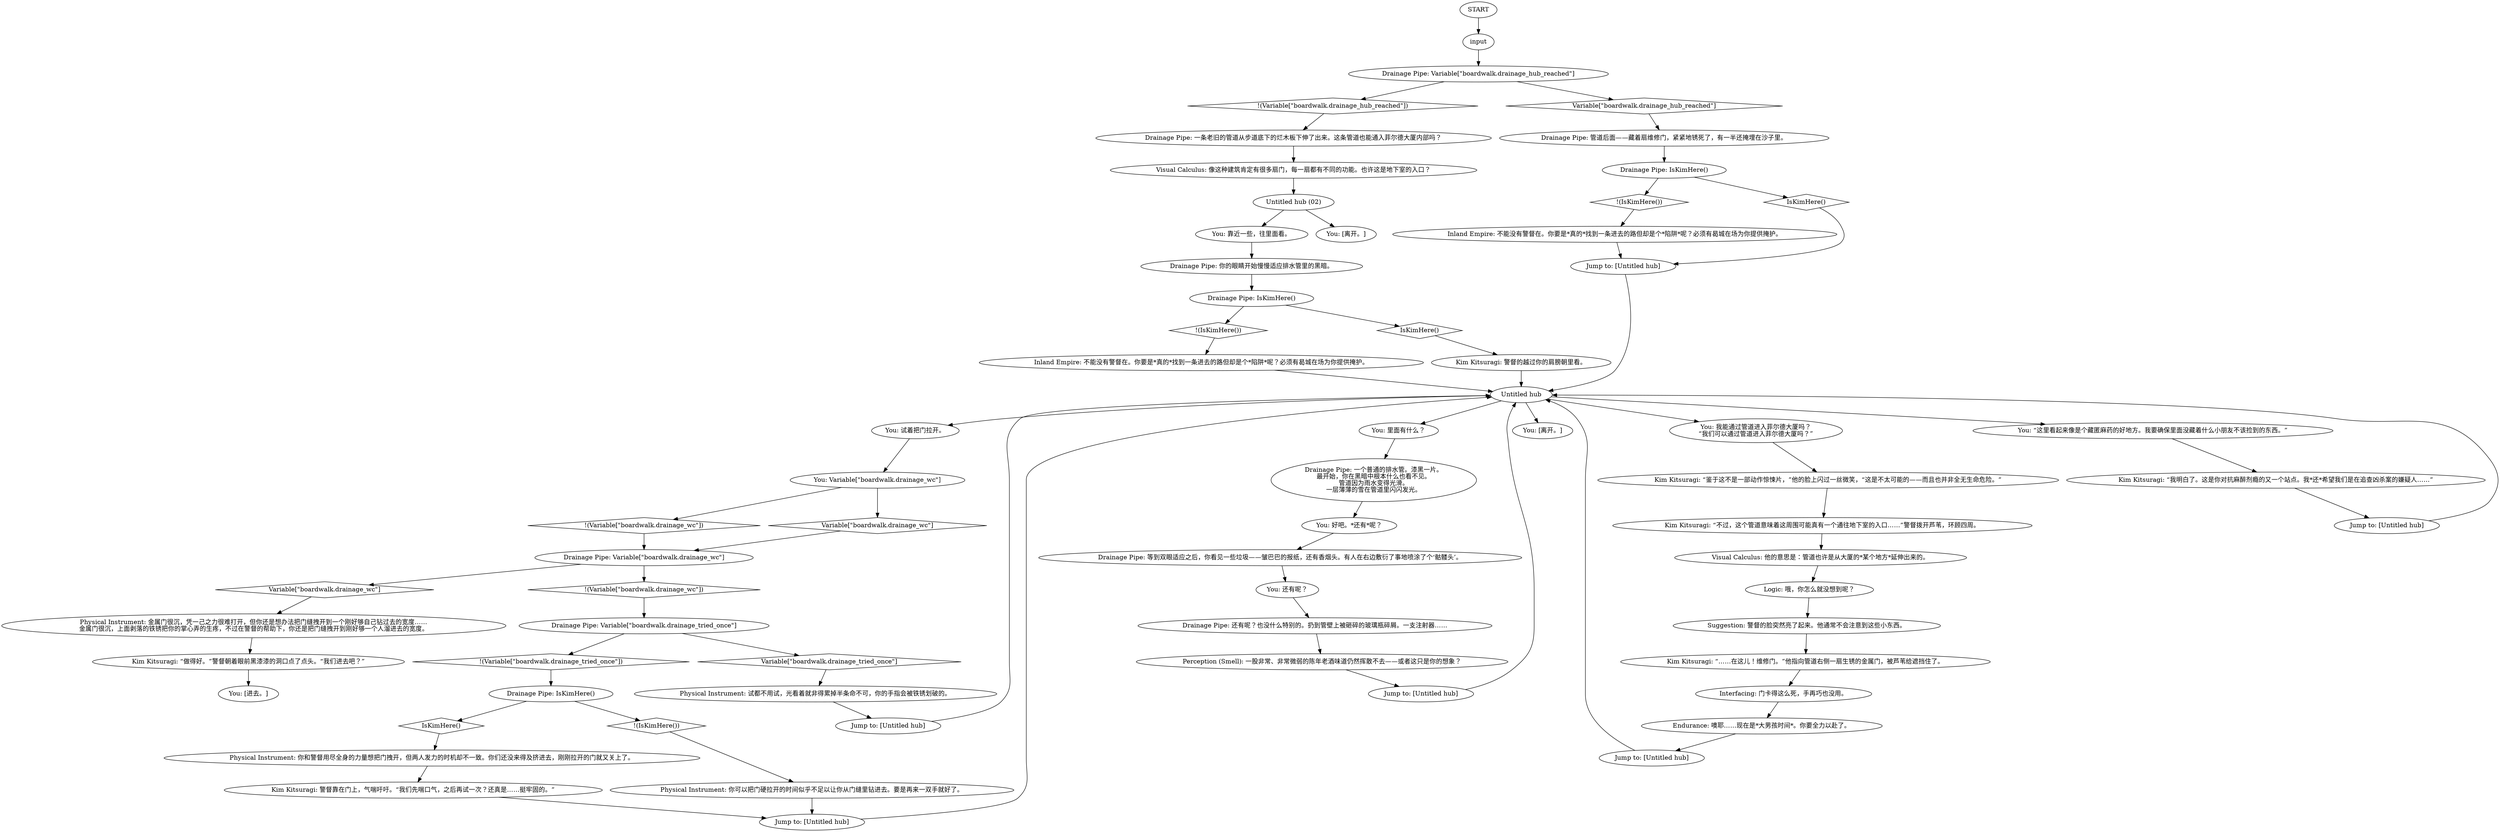 # LAIR / DRAINAGE PIPE
# Alternate path into Feld building.
# ==================================================
digraph G {
	  0 [label="START"];
	  1 [label="input"];
	  2 [label="You: 试着把门拉开。"];
	  3 [label="You: Variable[\"boardwalk.drainage_wc\"]"];
	  4 [label="Variable[\"boardwalk.drainage_wc\"]", shape=diamond];
	  5 [label="!(Variable[\"boardwalk.drainage_wc\"])", shape=diamond];
	  6 [label="Inland Empire: 不能没有警督在。你要是*真的*找到一条进去的路但却是个*陷阱*呢？必须有曷城在场为你提供掩护。"];
	  7 [label="You: 好吧。*还有*呢？"];
	  8 [label="Visual Calculus: 他的意思是：管道也许是从大厦的*某个地方*延伸出来的。"];
	  9 [label="Untitled hub"];
	  10 [label="Physical Instrument: 你可以把门硬拉开的时间似乎不足以让你从门缝里钻进去。要是再来一双手就好了。"];
	  11 [label="Drainage Pipe: IsKimHere()"];
	  12 [label="IsKimHere()", shape=diamond];
	  13 [label="!(IsKimHere())", shape=diamond];
	  15 [label="Drainage Pipe: IsKimHere()"];
	  16 [label="IsKimHere()", shape=diamond];
	  17 [label="!(IsKimHere())", shape=diamond];
	  18 [label="You: 里面有什么？"];
	  19 [label="Drainage Pipe: 还有呢？也没什么特别的。扔到管壁上被砸碎的玻璃瓶碎屑。一支注射器……"];
	  20 [label="Perception (Smell): 一股非常、非常微弱的陈年老酒味道仍然挥散不去——或者这只是你的想象？"];
	  21 [label="Physical Instrument: 试都不用试，光看着就非得累掉半条命不可，你的手指会被铁锈划破的。"];
	  22 [label="Drainage Pipe: Variable[\"boardwalk.drainage_hub_reached\"]"];
	  23 [label="Variable[\"boardwalk.drainage_hub_reached\"]", shape=diamond];
	  24 [label="!(Variable[\"boardwalk.drainage_hub_reached\"])", shape=diamond];
	  25 [label="Drainage Pipe: 管道后面——藏着扇维修门，紧紧地锈死了，有一半还掩埋在沙子里。"];
	  26 [label="Jump to: [Untitled hub]"];
	  27 [label="Kim Kitsuragi: 警督的越过你的肩膀朝里看。"];
	  28 [label="Jump to: [Untitled hub]"];
	  29 [label="You: 还有呢？"];
	  30 [label="Kim Kitsuragi: “我明白了。这是你对抗麻醉剂瘾的又一个站点。我*还*希望我们是在追查凶杀案的嫌疑人……”"];
	  31 [label="Drainage Pipe: 一条老旧的管道从步道底下的烂木板下伸了出来。这条管道也能通入菲尔德大厦内部吗？"];
	  32 [label="Kim Kitsuragi: 警督靠在门上，气喘吁吁。“我们先喘口气，之后再试一次？还真是……挺牢固的。”"];
	  33 [label="Logic: 哦，你怎么就没想到呢？"];
	  34 [label="Physical Instrument: 金属门很沉，凭一己之力很难打开，但你还是想办法把门缝拽开到一个刚好够自己钻过去的宽度……\n金属门很沉，上面剥落的铁锈把你的掌心弄的生疼，不过在警督的帮助下，你还是把门缝拽开到刚好够一个人溜进去的宽度。"];
	  35 [label="Interfacing: 门卡得这么死，手再巧也没用。"];
	  36 [label="Physical Instrument: 你和警督用尽全身的力量想把门拽开，但两人发力的时机却不一致。你们还没来得及挤进去，刚刚拉开的门就又关上了。"];
	  37 [label="You: [离开。]"];
	  38 [label="You: 靠近一些，往里面看。"];
	  39 [label="Jump to: [Untitled hub]"];
	  40 [label="You: 我能通过管道进入菲尔德大厦吗？\n“我们可以通过管道进入菲尔德大厦吗？”"];
	  41 [label="Drainage Pipe: Variable[\"boardwalk.drainage_wc\"]"];
	  42 [label="Variable[\"boardwalk.drainage_wc\"]", shape=diamond];
	  43 [label="!(Variable[\"boardwalk.drainage_wc\"])", shape=diamond];
	  44 [label="You: [离开。]"];
	  45 [label="Suggestion: 警督的脸突然亮了起来。他通常不会注意到这些小东西。"];
	  46 [label="Drainage Pipe: IsKimHere()"];
	  47 [label="IsKimHere()", shape=diamond];
	  48 [label="!(IsKimHere())", shape=diamond];
	  49 [label="Visual Calculus: 像这种建筑肯定有很多扇门，每一扇都有不同的功能。也许这是地下室的入口？"];
	  50 [label="Kim Kitsuragi: “鉴于这不是一部动作惊悚片，”他的脸上闪过一丝微笑，“这是不太可能的——而且也并非全无生命危险。”"];
	  51 [label="Jump to: [Untitled hub]"];
	  52 [label="Drainage Pipe: Variable[\"boardwalk.drainage_tried_once\"]"];
	  53 [label="Variable[\"boardwalk.drainage_tried_once\"]", shape=diamond];
	  54 [label="!(Variable[\"boardwalk.drainage_tried_once\"])", shape=diamond];
	  55 [label="You: [进去。]"];
	  56 [label="Jump to: [Untitled hub]"];
	  57 [label="Drainage Pipe: 你的眼睛开始慢慢适应排水管里的黑暗。"];
	  58 [label="Drainage Pipe: 一个普通的排水管。漆黑一片。\n最开始，你在黑暗中根本什么也看不见。\n管道因为雨水变得光滑。\n一层薄薄的雪在管道里闪闪发光。"];
	  59 [label="You: “这里看起来像是个藏匿麻药的好地方。我要确保里面没藏着什么小朋友不该捡到的东西。”"];
	  60 [label="Jump to: [Untitled hub]"];
	  61 [label="Kim Kitsuragi: “不过，这个管道意味着这周围可能真有一个通往地下室的入口……”警督拨开芦苇，环顾四周。"];
	  62 [label="Drainage Pipe: 等到双眼适应之后，你看见一些垃圾——皱巴巴的报纸，还有香烟头。有人在右边敷衍了事地喷涂了个‘骷髅头’。"];
	  63 [label="Kim Kitsuragi: “……在这儿！维修门。”他指向管道右侧一扇生锈的金属门，被芦苇给遮挡住了。"];
	  64 [label="Endurance: 噢耶……现在是*大男孩时间*。你要全力以赴了。"];
	  65 [label="Inland Empire: 不能没有警督在。你要是*真的*找到一条进去的路但却是个*陷阱*呢？必须有曷城在场为你提供掩护。"];
	  66 [label="Untitled hub (02)"];
	  67 [label="Kim Kitsuragi: “做得好。”警督朝着眼前黑漆漆的洞口点了点头。“我们进去吧？”"];
	  0 -> 1
	  1 -> 22
	  2 -> 3
	  3 -> 4
	  3 -> 5
	  4 -> 41
	  5 -> 41
	  6 -> 9
	  7 -> 62
	  8 -> 33
	  9 -> 2
	  9 -> 37
	  9 -> 40
	  9 -> 18
	  9 -> 59
	  10 -> 28
	  11 -> 12
	  11 -> 13
	  12 -> 27
	  13 -> 6
	  15 -> 16
	  15 -> 17
	  16 -> 36
	  17 -> 10
	  18 -> 58
	  19 -> 20
	  20 -> 60
	  21 -> 56
	  22 -> 24
	  22 -> 23
	  23 -> 25
	  24 -> 31
	  25 -> 46
	  26 -> 9
	  27 -> 9
	  28 -> 9
	  29 -> 19
	  30 -> 39
	  31 -> 49
	  32 -> 28
	  33 -> 45
	  34 -> 67
	  35 -> 64
	  36 -> 32
	  38 -> 57
	  39 -> 9
	  40 -> 50
	  41 -> 42
	  41 -> 43
	  42 -> 34
	  43 -> 52
	  45 -> 63
	  46 -> 48
	  46 -> 47
	  47 -> 26
	  48 -> 65
	  49 -> 66
	  50 -> 61
	  51 -> 9
	  52 -> 53
	  52 -> 54
	  53 -> 21
	  54 -> 15
	  56 -> 9
	  57 -> 11
	  58 -> 7
	  59 -> 30
	  60 -> 9
	  61 -> 8
	  62 -> 29
	  63 -> 35
	  64 -> 51
	  65 -> 26
	  66 -> 44
	  66 -> 38
	  67 -> 55
}

